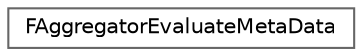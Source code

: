 digraph "Graphical Class Hierarchy"
{
 // INTERACTIVE_SVG=YES
 // LATEX_PDF_SIZE
  bgcolor="transparent";
  edge [fontname=Helvetica,fontsize=10,labelfontname=Helvetica,labelfontsize=10];
  node [fontname=Helvetica,fontsize=10,shape=box,height=0.2,width=0.4];
  rankdir="LR";
  Node0 [id="Node000000",label="FAggregatorEvaluateMetaData",height=0.2,width=0.4,color="grey40", fillcolor="white", style="filled",URL="$d9/dfc/structFAggregatorEvaluateMetaData.html",tooltip="Data that is used in aggregator evaluation that is intrinsic to the aggregator itself."];
}
